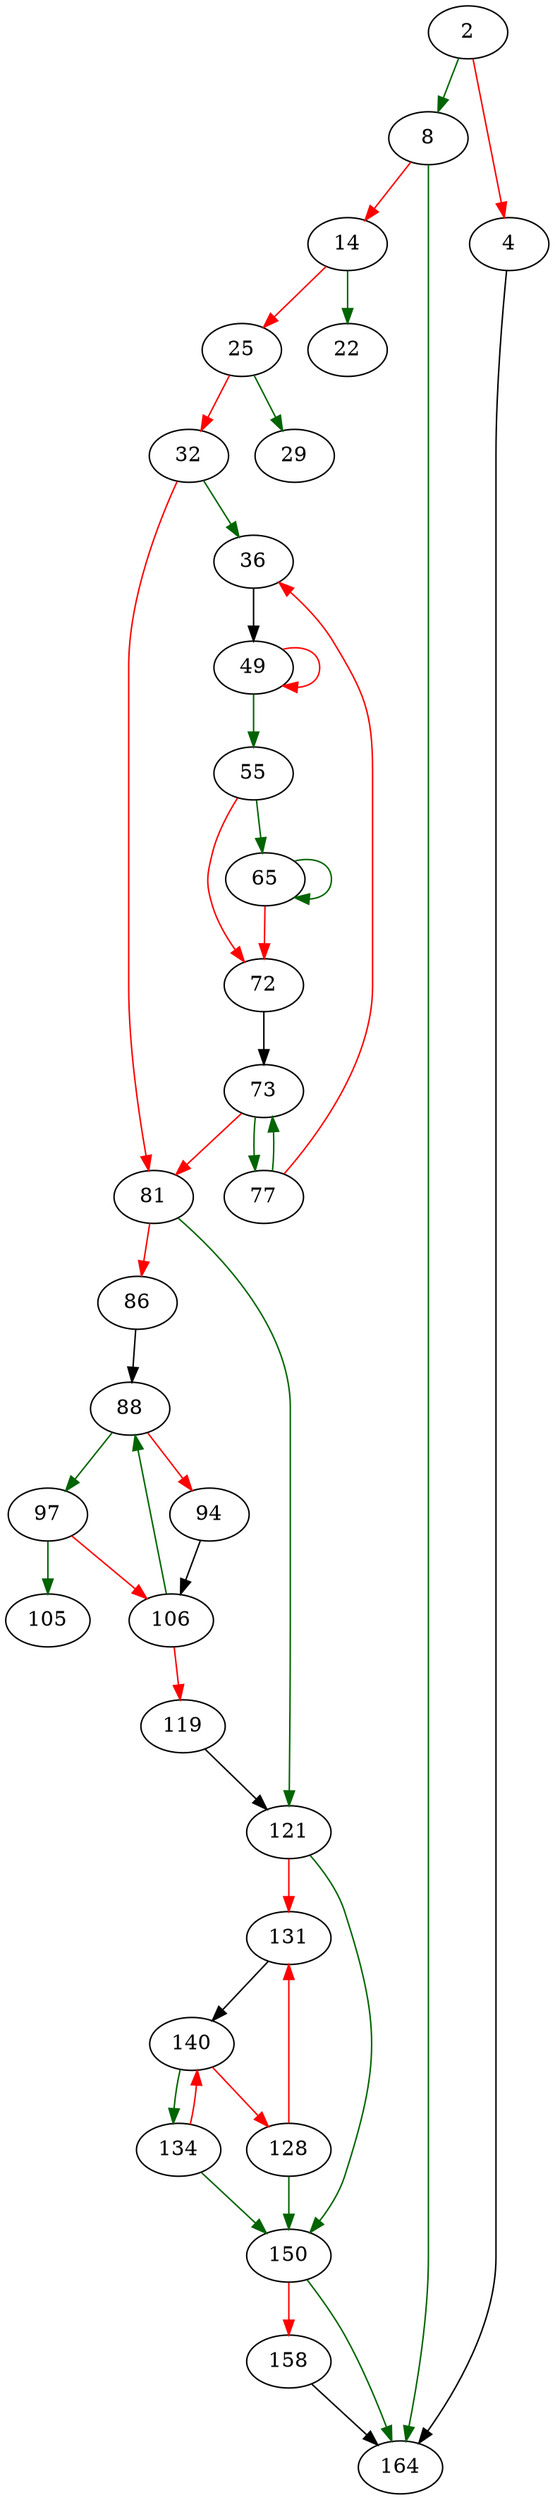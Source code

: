 strict digraph "main" {
	// Node definitions.
	2 [entry=true];
	8;
	4;
	164;
	14;
	22;
	25;
	29;
	32;
	36;
	81;
	49;
	55;
	65;
	72;
	73;
	77;
	121;
	86;
	88;
	97;
	94;
	106;
	105;
	119;
	150;
	131;
	128;
	140;
	134;
	158;

	// Edge definitions.
	2 -> 8 [
		color=darkgreen
		cond=true
	];
	2 -> 4 [
		color=red
		cond=false
	];
	8 -> 164 [
		color=darkgreen
		cond=true
	];
	8 -> 14 [
		color=red
		cond=false
	];
	4 -> 164;
	14 -> 22 [
		color=darkgreen
		cond=true
	];
	14 -> 25 [
		color=red
		cond=false
	];
	25 -> 29 [
		color=darkgreen
		cond=true
	];
	25 -> 32 [
		color=red
		cond=false
	];
	32 -> 36 [
		color=darkgreen
		cond=true
	];
	32 -> 81 [
		color=red
		cond=false
	];
	36 -> 49;
	81 -> 121 [
		color=darkgreen
		cond=true
	];
	81 -> 86 [
		color=red
		cond=false
	];
	49 -> 49 [
		color=red
		cond=false
	];
	49 -> 55 [
		color=darkgreen
		cond=true
	];
	55 -> 65 [
		color=darkgreen
		cond=true
	];
	55 -> 72 [
		color=red
		cond=false
	];
	65 -> 65 [
		color=darkgreen
		cond=true
	];
	65 -> 72 [
		color=red
		cond=false
	];
	72 -> 73;
	73 -> 81 [
		color=red
		cond=false
	];
	73 -> 77 [
		color=darkgreen
		cond=true
	];
	77 -> 36 [
		color=red
		cond=false
	];
	77 -> 73 [
		color=darkgreen
		cond=true
	];
	121 -> 150 [
		color=darkgreen
		cond=true
	];
	121 -> 131 [
		color=red
		cond=false
	];
	86 -> 88;
	88 -> 97 [
		color=darkgreen
		cond=true
	];
	88 -> 94 [
		color=red
		cond=false
	];
	97 -> 106 [
		color=red
		cond=false
	];
	97 -> 105 [
		color=darkgreen
		cond=true
	];
	94 -> 106;
	106 -> 88 [
		color=darkgreen
		cond=true
	];
	106 -> 119 [
		color=red
		cond=false
	];
	119 -> 121;
	150 -> 164 [
		color=darkgreen
		cond=true
	];
	150 -> 158 [
		color=red
		cond=false
	];
	131 -> 140;
	128 -> 150 [
		color=darkgreen
		cond=true
	];
	128 -> 131 [
		color=red
		cond=false
	];
	140 -> 128 [
		color=red
		cond=false
	];
	140 -> 134 [
		color=darkgreen
		cond=true
	];
	134 -> 150 [
		color=darkgreen
		cond=true
	];
	134 -> 140 [
		color=red
		cond=false
	];
	158 -> 164;
}